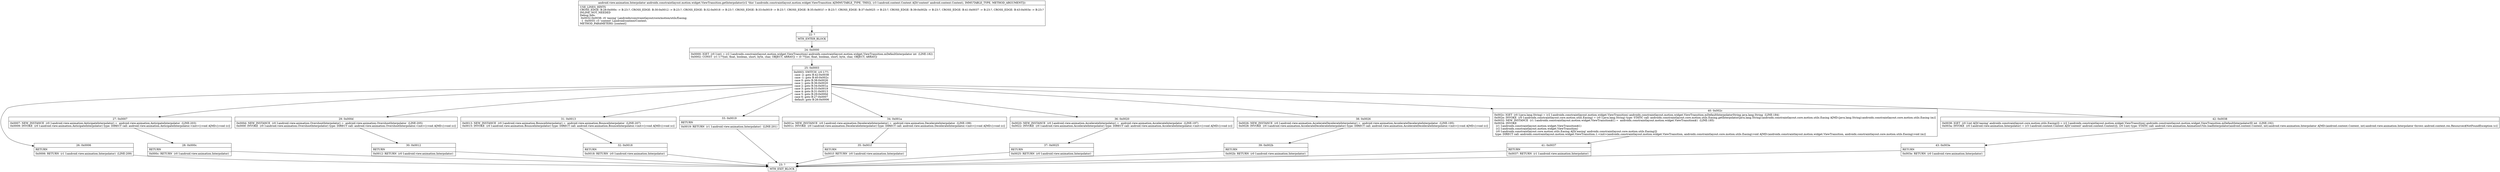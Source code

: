 digraph "CFG forandroidx.constraintlayout.motion.widget.ViewTransition.getInterpolator(Landroid\/content\/Context;)Landroid\/view\/animation\/Interpolator;" {
Node_22 [shape=record,label="{22\:\ ?|MTH_ENTER_BLOCK\l}"];
Node_24 [shape=record,label="{24\:\ 0x0000|0x0000: IGET  (r0 I:int) = (r2 I:androidx.constraintlayout.motion.widget.ViewTransition) androidx.constraintlayout.motion.widget.ViewTransition.mDefaultInterpolator int  (LINE:182)\l0x0002: CONST  (r1 I:??[int, float, boolean, short, byte, char, OBJECT, ARRAY]) = (0 ??[int, float, boolean, short, byte, char, OBJECT, ARRAY]) \l}"];
Node_25 [shape=record,label="{25\:\ 0x0003|0x0003: SWITCH  (r0 I:??)\l case \-2: goto B:42:0x0038\l case \-1: goto B:40:0x002c\l case 0: goto B:38:0x0026\l case 1: goto B:36:0x0020\l case 2: goto B:34:0x001a\l case 3: goto B:33:0x0019\l case 4: goto B:31:0x0013\l case 5: goto B:29:0x000d\l case 6: goto B:27:0x0007\l default: goto B:26:0x0006 \l}"];
Node_26 [shape=record,label="{26\:\ 0x0006|RETURN\l|0x0006: RETURN  (r1 I:android.view.animation.Interpolator)  (LINE:209)\l}"];
Node_23 [shape=record,label="{23\:\ ?|MTH_EXIT_BLOCK\l}"];
Node_27 [shape=record,label="{27\:\ 0x0007|0x0007: NEW_INSTANCE  (r0 I:android.view.animation.AnticipateInterpolator) =  android.view.animation.AnticipateInterpolator  (LINE:203)\l0x0009: INVOKE  (r0 I:android.view.animation.AnticipateInterpolator) type: DIRECT call: android.view.animation.AnticipateInterpolator.\<init\>():void A[MD:():void (c)]\l}"];
Node_28 [shape=record,label="{28\:\ 0x000c|RETURN\l|0x000c: RETURN  (r0 I:android.view.animation.Interpolator) \l}"];
Node_29 [shape=record,label="{29\:\ 0x000d|0x000d: NEW_INSTANCE  (r0 I:android.view.animation.OvershootInterpolator) =  android.view.animation.OvershootInterpolator  (LINE:205)\l0x000f: INVOKE  (r0 I:android.view.animation.OvershootInterpolator) type: DIRECT call: android.view.animation.OvershootInterpolator.\<init\>():void A[MD:():void (c)]\l}"];
Node_30 [shape=record,label="{30\:\ 0x0012|RETURN\l|0x0012: RETURN  (r0 I:android.view.animation.Interpolator) \l}"];
Node_31 [shape=record,label="{31\:\ 0x0013|0x0013: NEW_INSTANCE  (r0 I:android.view.animation.BounceInterpolator) =  android.view.animation.BounceInterpolator  (LINE:207)\l0x0015: INVOKE  (r0 I:android.view.animation.BounceInterpolator) type: DIRECT call: android.view.animation.BounceInterpolator.\<init\>():void A[MD:():void (c)]\l}"];
Node_32 [shape=record,label="{32\:\ 0x0018|RETURN\l|0x0018: RETURN  (r0 I:android.view.animation.Interpolator) \l}"];
Node_33 [shape=record,label="{33\:\ 0x0019|RETURN\l|0x0019: RETURN  (r1 I:android.view.animation.Interpolator)  (LINE:201)\l}"];
Node_34 [shape=record,label="{34\:\ 0x001a|0x001a: NEW_INSTANCE  (r0 I:android.view.animation.DecelerateInterpolator) =  android.view.animation.DecelerateInterpolator  (LINE:199)\l0x001c: INVOKE  (r0 I:android.view.animation.DecelerateInterpolator) type: DIRECT call: android.view.animation.DecelerateInterpolator.\<init\>():void A[MD:():void (c)]\l}"];
Node_35 [shape=record,label="{35\:\ 0x001f|RETURN\l|0x001f: RETURN  (r0 I:android.view.animation.Interpolator) \l}"];
Node_36 [shape=record,label="{36\:\ 0x0020|0x0020: NEW_INSTANCE  (r0 I:android.view.animation.AccelerateInterpolator) =  android.view.animation.AccelerateInterpolator  (LINE:197)\l0x0022: INVOKE  (r0 I:android.view.animation.AccelerateInterpolator) type: DIRECT call: android.view.animation.AccelerateInterpolator.\<init\>():void A[MD:():void (c)]\l}"];
Node_37 [shape=record,label="{37\:\ 0x0025|RETURN\l|0x0025: RETURN  (r0 I:android.view.animation.Interpolator) \l}"];
Node_38 [shape=record,label="{38\:\ 0x0026|0x0026: NEW_INSTANCE  (r0 I:android.view.animation.AccelerateDecelerateInterpolator) =  android.view.animation.AccelerateDecelerateInterpolator  (LINE:195)\l0x0028: INVOKE  (r0 I:android.view.animation.AccelerateDecelerateInterpolator) type: DIRECT call: android.view.animation.AccelerateDecelerateInterpolator.\<init\>():void A[MD:():void (c)]\l}"];
Node_39 [shape=record,label="{39\:\ 0x002b|RETURN\l|0x002b: RETURN  (r0 I:android.view.animation.Interpolator) \l}"];
Node_40 [shape=record,label="{40\:\ 0x002c|0x002c: IGET  (r0 I:java.lang.String) = (r2 I:androidx.constraintlayout.motion.widget.ViewTransition) androidx.constraintlayout.motion.widget.ViewTransition.mDefaultInterpolatorString java.lang.String  (LINE:184)\l0x002e: INVOKE  (r0 I:androidx.constraintlayout.core.motion.utils.Easing) = (r0 I:java.lang.String) type: STATIC call: androidx.constraintlayout.core.motion.utils.Easing.getInterpolator(java.lang.String):androidx.constraintlayout.core.motion.utils.Easing A[MD:(java.lang.String):androidx.constraintlayout.core.motion.utils.Easing (m)]\l0x0032: NEW_INSTANCE  (r1 I:androidx.constraintlayout.motion.widget.ViewTransition$1) =  androidx.constraintlayout.motion.widget.ViewTransition$1  (LINE:185)\l0x0034: INVOKE  \l  (r1 I:androidx.constraintlayout.motion.widget.ViewTransition$1)\l  (r2 I:androidx.constraintlayout.motion.widget.ViewTransition)\l  (r0 I:androidx.constraintlayout.core.motion.utils.Easing A[D('easing' androidx.constraintlayout.core.motion.utils.Easing)])\l type: DIRECT call: androidx.constraintlayout.motion.widget.ViewTransition.1.\<init\>(androidx.constraintlayout.motion.widget.ViewTransition, androidx.constraintlayout.core.motion.utils.Easing):void A[MD:(androidx.constraintlayout.motion.widget.ViewTransition, androidx.constraintlayout.core.motion.utils.Easing):void (m)]\l}"];
Node_41 [shape=record,label="{41\:\ 0x0037|RETURN\l|0x0037: RETURN  (r1 I:android.view.animation.Interpolator) \l}"];
Node_42 [shape=record,label="{42\:\ 0x0038|0x0038: IGET  (r0 I:int A[D('easing' androidx.constraintlayout.core.motion.utils.Easing)]) = (r2 I:androidx.constraintlayout.motion.widget.ViewTransition) androidx.constraintlayout.motion.widget.ViewTransition.mDefaultInterpolatorID int  (LINE:192)\l0x003a: INVOKE  (r0 I:android.view.animation.Interpolator) = (r3 I:android.content.Context A[D('context' android.content.Context)]), (r0 I:int) type: STATIC call: android.view.animation.AnimationUtils.loadInterpolator(android.content.Context, int):android.view.animation.Interpolator A[MD:(android.content.Context, int):android.view.animation.Interpolator throws android.content.res.Resources$NotFoundException (c)]\l}"];
Node_43 [shape=record,label="{43\:\ 0x003e|RETURN\l|0x003e: RETURN  (r0 I:android.view.animation.Interpolator) \l}"];
MethodNode[shape=record,label="{android.view.animation.Interpolator androidx.constraintlayout.motion.widget.ViewTransition.getInterpolator((r2 'this' I:androidx.constraintlayout.motion.widget.ViewTransition A[IMMUTABLE_TYPE, THIS]), (r3 I:android.content.Context A[D('context' android.content.Context), IMMUTABLE_TYPE, METHOD_ARGUMENT]))  | USE_LINES_HINTS\lCROSS_EDGE: B:28:0x000c \-\> B:23:?, CROSS_EDGE: B:30:0x0012 \-\> B:23:?, CROSS_EDGE: B:32:0x0018 \-\> B:23:?, CROSS_EDGE: B:33:0x0019 \-\> B:23:?, CROSS_EDGE: B:35:0x001f \-\> B:23:?, CROSS_EDGE: B:37:0x0025 \-\> B:23:?, CROSS_EDGE: B:39:0x002b \-\> B:23:?, CROSS_EDGE: B:41:0x0037 \-\> B:23:?, CROSS_EDGE: B:43:0x003e \-\> B:23:?\lINLINE_NOT_NEEDED\lDebug Info:\l  0x0032\-0x0038: r0 'easing' Landroidx\/constraintlayout\/core\/motion\/utils\/Easing;\l  \-1 \-0x0055: r3 'context' Landroid\/content\/Context;\lMETHOD_PARAMETERS: [context]\l}"];
MethodNode -> Node_22;Node_22 -> Node_24;
Node_24 -> Node_25;
Node_25 -> Node_26;
Node_25 -> Node_27;
Node_25 -> Node_29;
Node_25 -> Node_31;
Node_25 -> Node_33;
Node_25 -> Node_34;
Node_25 -> Node_36;
Node_25 -> Node_38;
Node_25 -> Node_40;
Node_25 -> Node_42;
Node_26 -> Node_23;
Node_27 -> Node_28;
Node_28 -> Node_23;
Node_29 -> Node_30;
Node_30 -> Node_23;
Node_31 -> Node_32;
Node_32 -> Node_23;
Node_33 -> Node_23;
Node_34 -> Node_35;
Node_35 -> Node_23;
Node_36 -> Node_37;
Node_37 -> Node_23;
Node_38 -> Node_39;
Node_39 -> Node_23;
Node_40 -> Node_41;
Node_41 -> Node_23;
Node_42 -> Node_43;
Node_43 -> Node_23;
}

